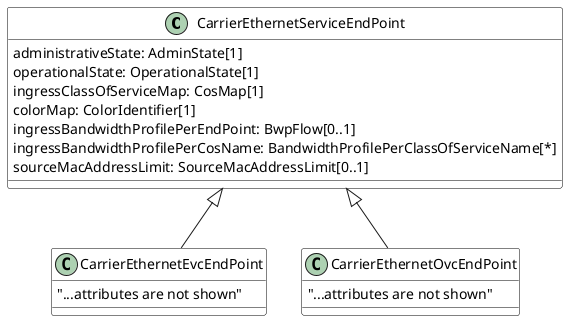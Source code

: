@startuml
skinparam {
    ClassBackgroundColor White
    ClassBorderColor Black
}

class CarrierEthernetServiceEndPoint {
    administrativeState: AdminState[1]
    operationalState: OperationalState[1]
    ingressClassOfServiceMap: CosMap[1]
    colorMap: ColorIdentifier[1]
    ingressBandwidthProfilePerEndPoint: BwpFlow[0..1]
    ingressBandwidthProfilePerCosName: BandwidthProfilePerClassOfServiceName[*]
    sourceMacAddressLimit: SourceMacAddressLimit[0..1]
}


class CarrierEthernetEvcEndPoint {
    "...attributes are not shown"
}

class CarrierEthernetOvcEndPoint {
    "...attributes are not shown"
}


CarrierEthernetServiceEndPoint <|-- CarrierEthernetEvcEndPoint
CarrierEthernetServiceEndPoint <|-- CarrierEthernetOvcEndPoint

@enduml